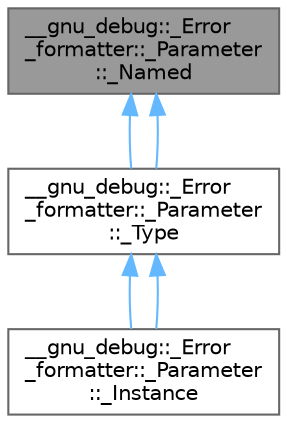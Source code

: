 digraph "__gnu_debug::_Error_formatter::_Parameter::_Named"
{
 // LATEX_PDF_SIZE
  bgcolor="transparent";
  edge [fontname=Helvetica,fontsize=10,labelfontname=Helvetica,labelfontsize=10];
  node [fontname=Helvetica,fontsize=10,shape=box,height=0.2,width=0.4];
  Node1 [id="Node000001",label="__gnu_debug::_Error\l_formatter::_Parameter\l::_Named",height=0.2,width=0.4,color="gray40", fillcolor="grey60", style="filled", fontcolor="black",tooltip=" "];
  Node1 -> Node2 [id="edge9_Node000001_Node000002",dir="back",color="steelblue1",style="solid",tooltip=" "];
  Node2 [id="Node000002",label="__gnu_debug::_Error\l_formatter::_Parameter\l::_Type",height=0.2,width=0.4,color="gray40", fillcolor="white", style="filled",URL="$struct____gnu__debug_1_1___error__formatter_1_1___parameter_1_1___type.html",tooltip=" "];
  Node2 -> Node3 [id="edge10_Node000002_Node000003",dir="back",color="steelblue1",style="solid",tooltip=" "];
  Node3 [id="Node000003",label="__gnu_debug::_Error\l_formatter::_Parameter\l::_Instance",height=0.2,width=0.4,color="gray40", fillcolor="white", style="filled",URL="$struct____gnu__debug_1_1___error__formatter_1_1___parameter_1_1___instance.html",tooltip=" "];
  Node2 -> Node3 [id="edge11_Node000002_Node000003",dir="back",color="steelblue1",style="solid",tooltip=" "];
  Node1 -> Node2 [id="edge12_Node000001_Node000002",dir="back",color="steelblue1",style="solid",tooltip=" "];
}
